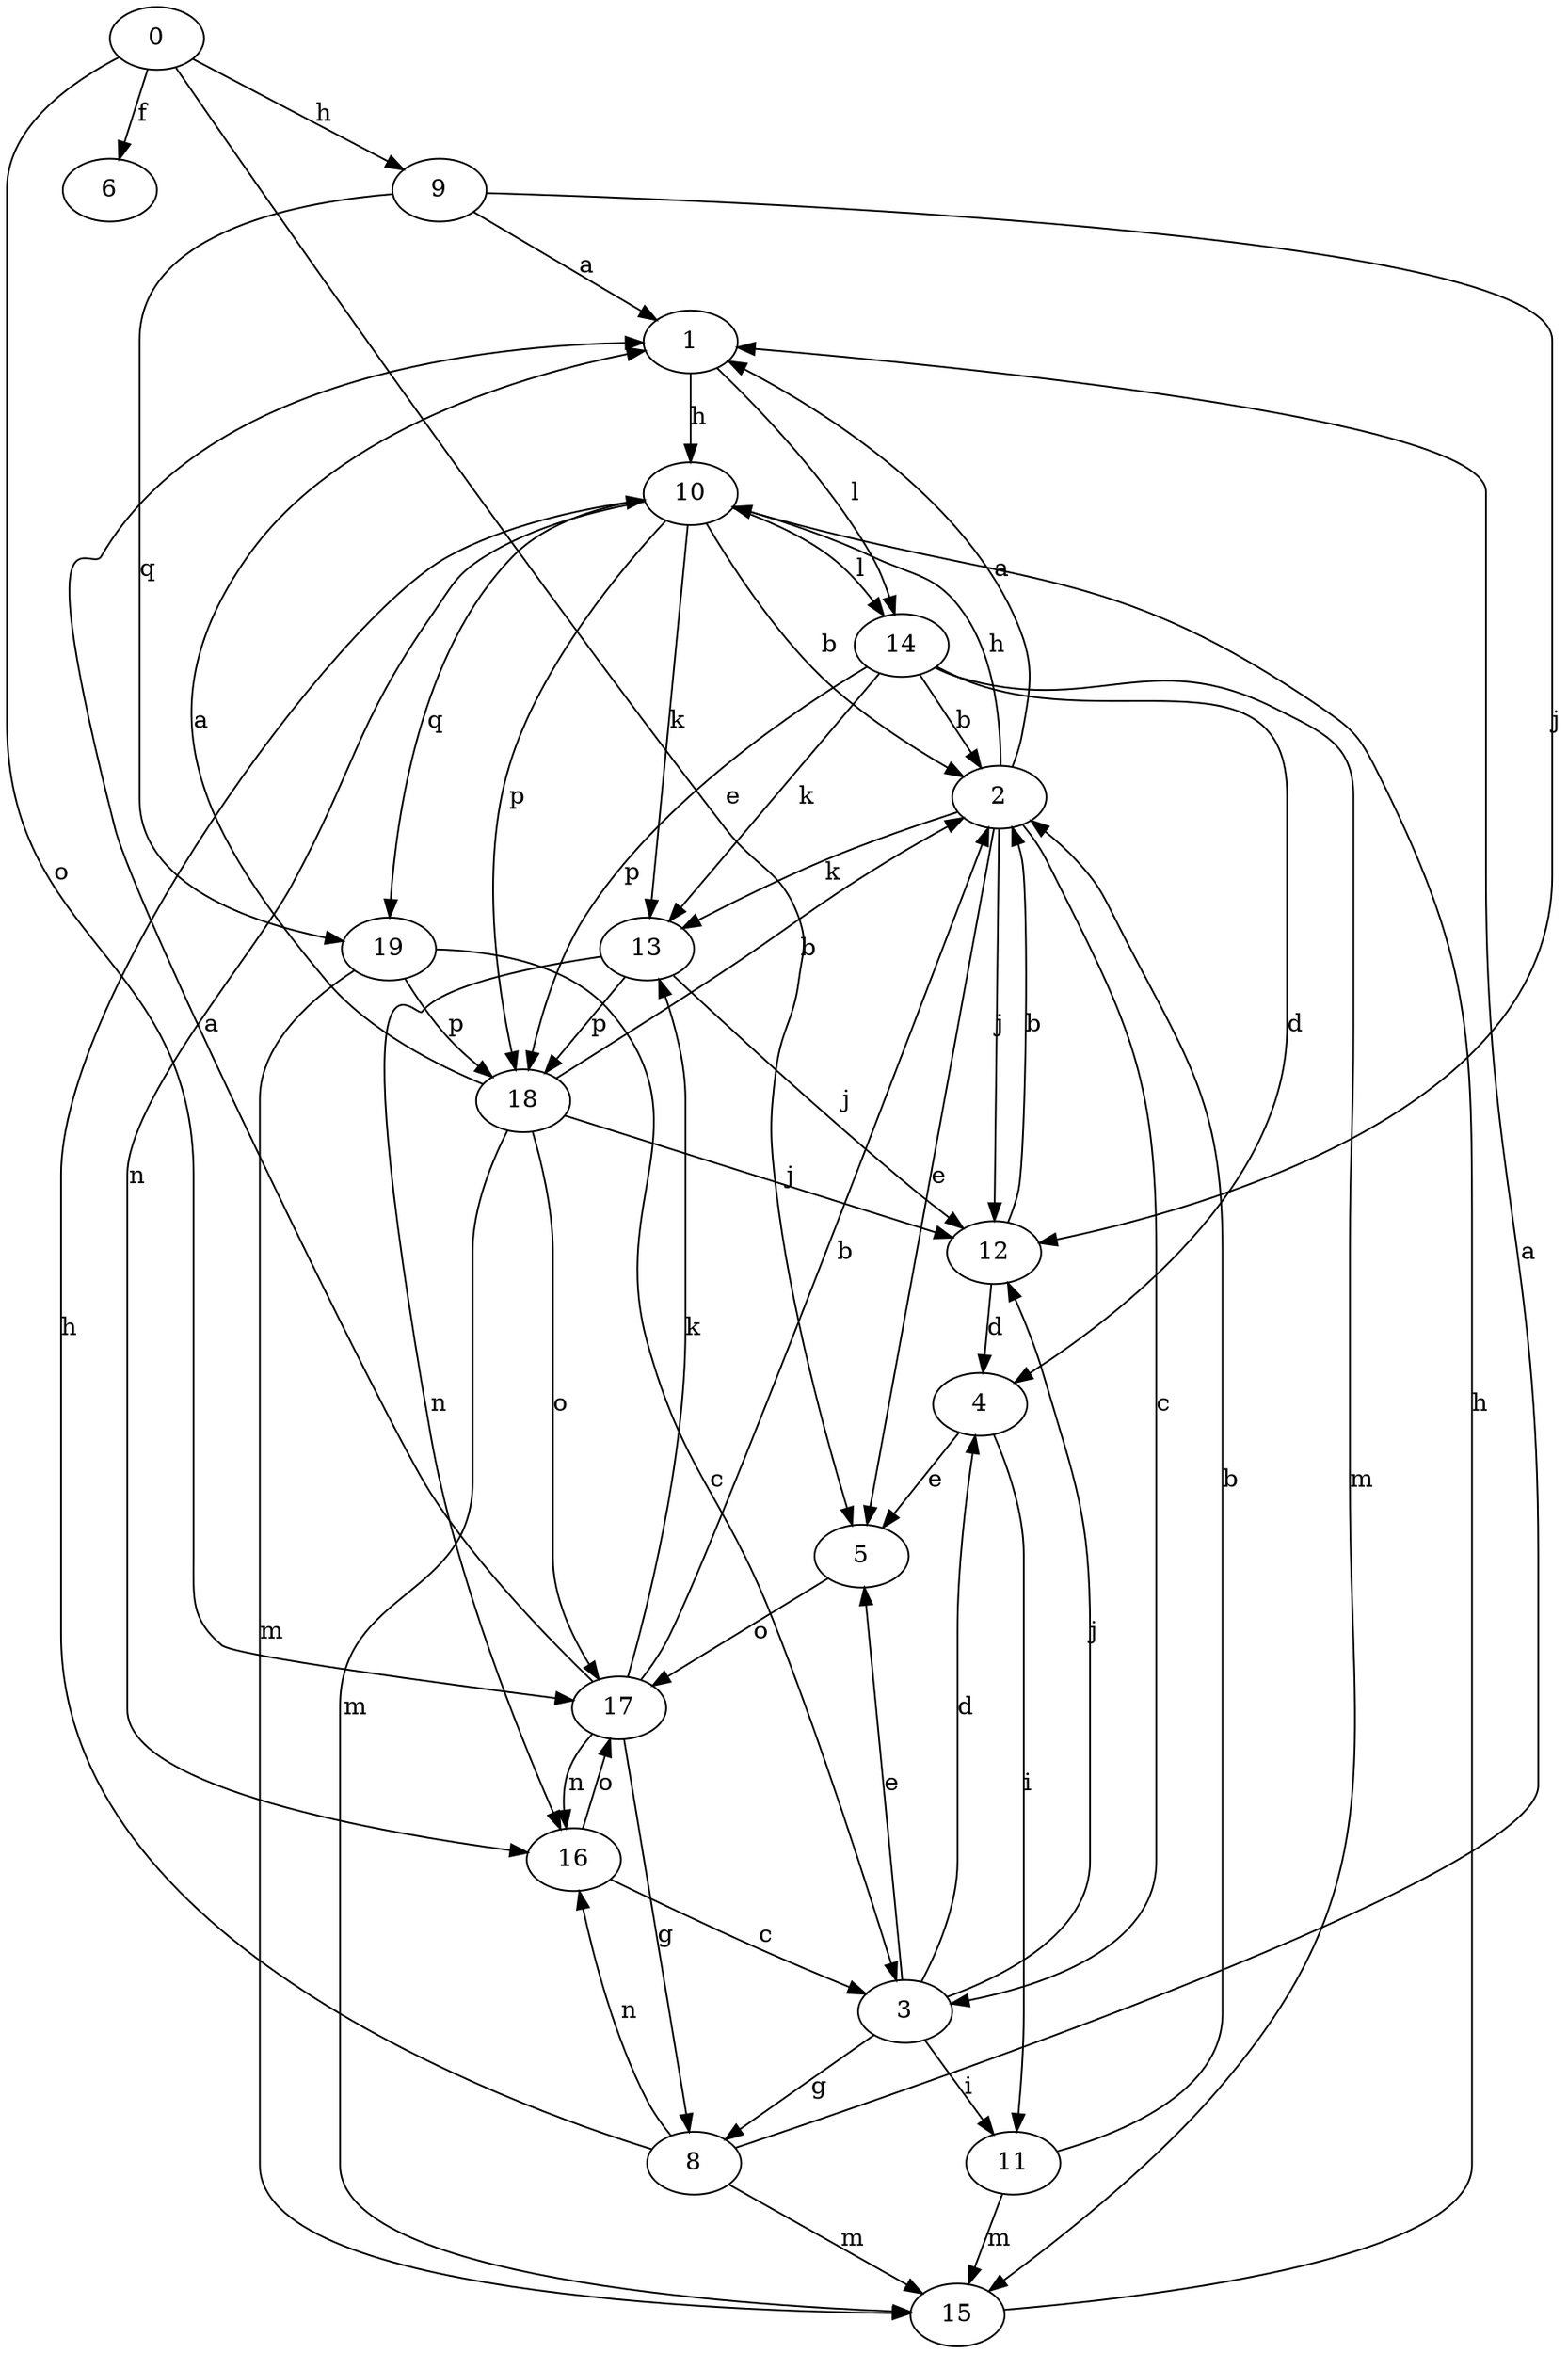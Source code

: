 strict digraph  {
1;
2;
3;
4;
5;
6;
8;
9;
10;
11;
12;
13;
14;
15;
16;
17;
0;
18;
19;
1 -> 10  [label=h];
1 -> 14  [label=l];
2 -> 1  [label=a];
2 -> 3  [label=c];
2 -> 5  [label=e];
2 -> 10  [label=h];
2 -> 12  [label=j];
2 -> 13  [label=k];
3 -> 4  [label=d];
3 -> 5  [label=e];
3 -> 8  [label=g];
3 -> 11  [label=i];
3 -> 12  [label=j];
4 -> 5  [label=e];
4 -> 11  [label=i];
5 -> 17  [label=o];
8 -> 1  [label=a];
8 -> 10  [label=h];
8 -> 15  [label=m];
8 -> 16  [label=n];
9 -> 1  [label=a];
9 -> 12  [label=j];
9 -> 19  [label=q];
10 -> 2  [label=b];
10 -> 13  [label=k];
10 -> 14  [label=l];
10 -> 16  [label=n];
10 -> 18  [label=p];
10 -> 19  [label=q];
11 -> 2  [label=b];
11 -> 15  [label=m];
12 -> 2  [label=b];
12 -> 4  [label=d];
13 -> 12  [label=j];
13 -> 16  [label=n];
13 -> 18  [label=p];
14 -> 2  [label=b];
14 -> 4  [label=d];
14 -> 13  [label=k];
14 -> 15  [label=m];
14 -> 18  [label=p];
15 -> 10  [label=h];
16 -> 3  [label=c];
16 -> 17  [label=o];
17 -> 1  [label=a];
17 -> 2  [label=b];
17 -> 8  [label=g];
17 -> 13  [label=k];
17 -> 16  [label=n];
0 -> 5  [label=e];
0 -> 6  [label=f];
0 -> 9  [label=h];
0 -> 17  [label=o];
18 -> 1  [label=a];
18 -> 2  [label=b];
18 -> 12  [label=j];
18 -> 15  [label=m];
18 -> 17  [label=o];
19 -> 3  [label=c];
19 -> 15  [label=m];
19 -> 18  [label=p];
}
